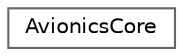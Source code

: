 digraph "Graphical Class Hierarchy"
{
 // LATEX_PDF_SIZE
  bgcolor="transparent";
  edge [fontname=Helvetica,fontsize=10,labelfontname=Helvetica,labelfontsize=10];
  node [fontname=Helvetica,fontsize=10,shape=box,height=0.2,width=0.4];
  rankdir="LR";
  Node0 [id="Node000000",label="AvionicsCore",height=0.2,width=0.4,color="grey40", fillcolor="white", style="filled",URL="$classAvionicsCore.html",tooltip="Core class that runs the Avionics Arduino codebase."];
}
